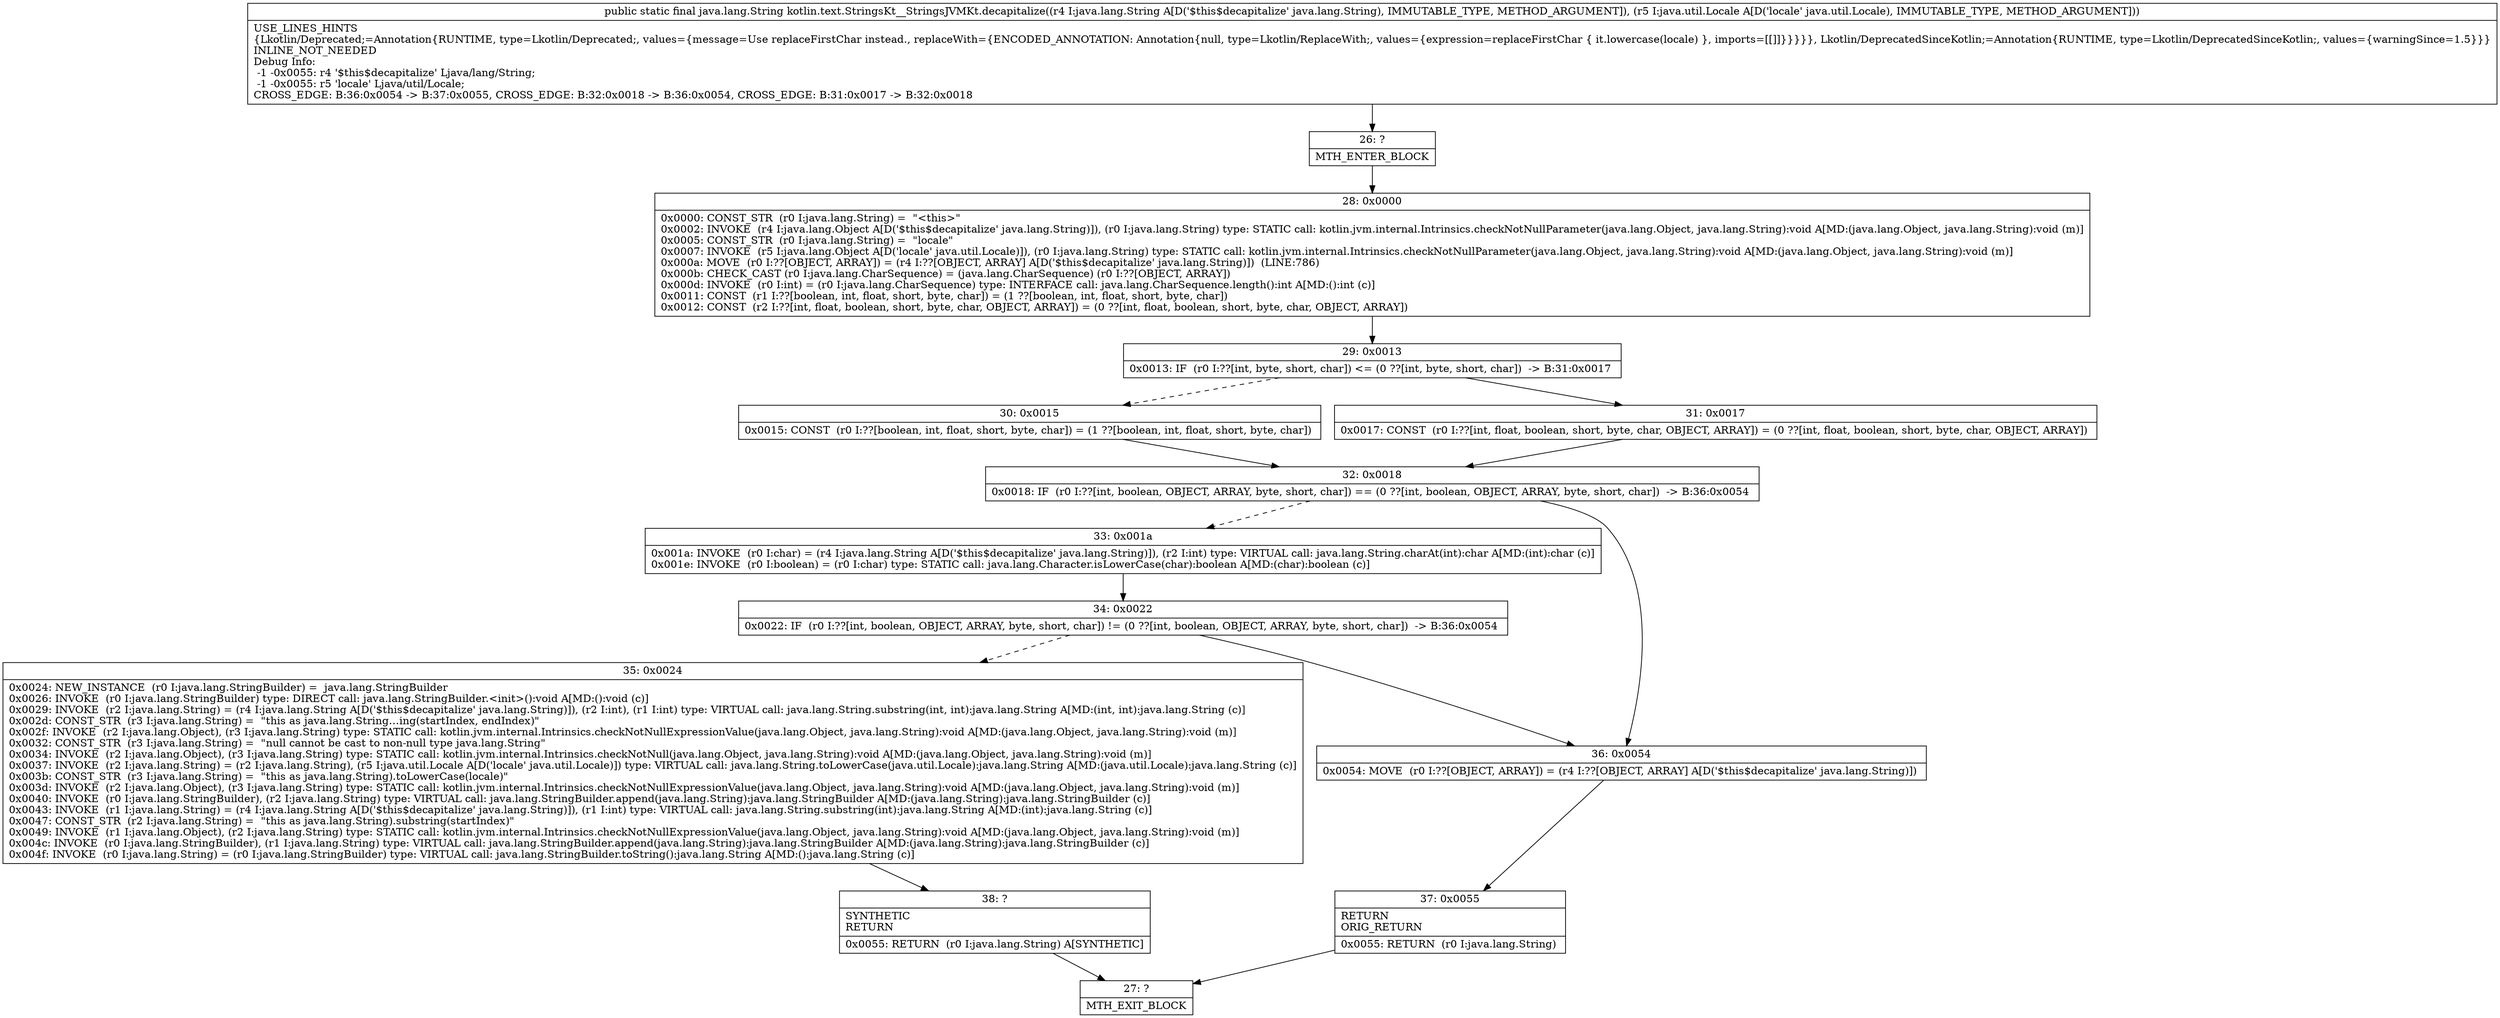 digraph "CFG forkotlin.text.StringsKt__StringsJVMKt.decapitalize(Ljava\/lang\/String;Ljava\/util\/Locale;)Ljava\/lang\/String;" {
Node_26 [shape=record,label="{26\:\ ?|MTH_ENTER_BLOCK\l}"];
Node_28 [shape=record,label="{28\:\ 0x0000|0x0000: CONST_STR  (r0 I:java.lang.String) =  \"\<this\>\" \l0x0002: INVOKE  (r4 I:java.lang.Object A[D('$this$decapitalize' java.lang.String)]), (r0 I:java.lang.String) type: STATIC call: kotlin.jvm.internal.Intrinsics.checkNotNullParameter(java.lang.Object, java.lang.String):void A[MD:(java.lang.Object, java.lang.String):void (m)]\l0x0005: CONST_STR  (r0 I:java.lang.String) =  \"locale\" \l0x0007: INVOKE  (r5 I:java.lang.Object A[D('locale' java.util.Locale)]), (r0 I:java.lang.String) type: STATIC call: kotlin.jvm.internal.Intrinsics.checkNotNullParameter(java.lang.Object, java.lang.String):void A[MD:(java.lang.Object, java.lang.String):void (m)]\l0x000a: MOVE  (r0 I:??[OBJECT, ARRAY]) = (r4 I:??[OBJECT, ARRAY] A[D('$this$decapitalize' java.lang.String)])  (LINE:786)\l0x000b: CHECK_CAST (r0 I:java.lang.CharSequence) = (java.lang.CharSequence) (r0 I:??[OBJECT, ARRAY]) \l0x000d: INVOKE  (r0 I:int) = (r0 I:java.lang.CharSequence) type: INTERFACE call: java.lang.CharSequence.length():int A[MD:():int (c)]\l0x0011: CONST  (r1 I:??[boolean, int, float, short, byte, char]) = (1 ??[boolean, int, float, short, byte, char]) \l0x0012: CONST  (r2 I:??[int, float, boolean, short, byte, char, OBJECT, ARRAY]) = (0 ??[int, float, boolean, short, byte, char, OBJECT, ARRAY]) \l}"];
Node_29 [shape=record,label="{29\:\ 0x0013|0x0013: IF  (r0 I:??[int, byte, short, char]) \<= (0 ??[int, byte, short, char])  \-\> B:31:0x0017 \l}"];
Node_30 [shape=record,label="{30\:\ 0x0015|0x0015: CONST  (r0 I:??[boolean, int, float, short, byte, char]) = (1 ??[boolean, int, float, short, byte, char]) \l}"];
Node_32 [shape=record,label="{32\:\ 0x0018|0x0018: IF  (r0 I:??[int, boolean, OBJECT, ARRAY, byte, short, char]) == (0 ??[int, boolean, OBJECT, ARRAY, byte, short, char])  \-\> B:36:0x0054 \l}"];
Node_33 [shape=record,label="{33\:\ 0x001a|0x001a: INVOKE  (r0 I:char) = (r4 I:java.lang.String A[D('$this$decapitalize' java.lang.String)]), (r2 I:int) type: VIRTUAL call: java.lang.String.charAt(int):char A[MD:(int):char (c)]\l0x001e: INVOKE  (r0 I:boolean) = (r0 I:char) type: STATIC call: java.lang.Character.isLowerCase(char):boolean A[MD:(char):boolean (c)]\l}"];
Node_34 [shape=record,label="{34\:\ 0x0022|0x0022: IF  (r0 I:??[int, boolean, OBJECT, ARRAY, byte, short, char]) != (0 ??[int, boolean, OBJECT, ARRAY, byte, short, char])  \-\> B:36:0x0054 \l}"];
Node_35 [shape=record,label="{35\:\ 0x0024|0x0024: NEW_INSTANCE  (r0 I:java.lang.StringBuilder) =  java.lang.StringBuilder \l0x0026: INVOKE  (r0 I:java.lang.StringBuilder) type: DIRECT call: java.lang.StringBuilder.\<init\>():void A[MD:():void (c)]\l0x0029: INVOKE  (r2 I:java.lang.String) = (r4 I:java.lang.String A[D('$this$decapitalize' java.lang.String)]), (r2 I:int), (r1 I:int) type: VIRTUAL call: java.lang.String.substring(int, int):java.lang.String A[MD:(int, int):java.lang.String (c)]\l0x002d: CONST_STR  (r3 I:java.lang.String) =  \"this as java.lang.String…ing(startIndex, endIndex)\" \l0x002f: INVOKE  (r2 I:java.lang.Object), (r3 I:java.lang.String) type: STATIC call: kotlin.jvm.internal.Intrinsics.checkNotNullExpressionValue(java.lang.Object, java.lang.String):void A[MD:(java.lang.Object, java.lang.String):void (m)]\l0x0032: CONST_STR  (r3 I:java.lang.String) =  \"null cannot be cast to non\-null type java.lang.String\" \l0x0034: INVOKE  (r2 I:java.lang.Object), (r3 I:java.lang.String) type: STATIC call: kotlin.jvm.internal.Intrinsics.checkNotNull(java.lang.Object, java.lang.String):void A[MD:(java.lang.Object, java.lang.String):void (m)]\l0x0037: INVOKE  (r2 I:java.lang.String) = (r2 I:java.lang.String), (r5 I:java.util.Locale A[D('locale' java.util.Locale)]) type: VIRTUAL call: java.lang.String.toLowerCase(java.util.Locale):java.lang.String A[MD:(java.util.Locale):java.lang.String (c)]\l0x003b: CONST_STR  (r3 I:java.lang.String) =  \"this as java.lang.String).toLowerCase(locale)\" \l0x003d: INVOKE  (r2 I:java.lang.Object), (r3 I:java.lang.String) type: STATIC call: kotlin.jvm.internal.Intrinsics.checkNotNullExpressionValue(java.lang.Object, java.lang.String):void A[MD:(java.lang.Object, java.lang.String):void (m)]\l0x0040: INVOKE  (r0 I:java.lang.StringBuilder), (r2 I:java.lang.String) type: VIRTUAL call: java.lang.StringBuilder.append(java.lang.String):java.lang.StringBuilder A[MD:(java.lang.String):java.lang.StringBuilder (c)]\l0x0043: INVOKE  (r1 I:java.lang.String) = (r4 I:java.lang.String A[D('$this$decapitalize' java.lang.String)]), (r1 I:int) type: VIRTUAL call: java.lang.String.substring(int):java.lang.String A[MD:(int):java.lang.String (c)]\l0x0047: CONST_STR  (r2 I:java.lang.String) =  \"this as java.lang.String).substring(startIndex)\" \l0x0049: INVOKE  (r1 I:java.lang.Object), (r2 I:java.lang.String) type: STATIC call: kotlin.jvm.internal.Intrinsics.checkNotNullExpressionValue(java.lang.Object, java.lang.String):void A[MD:(java.lang.Object, java.lang.String):void (m)]\l0x004c: INVOKE  (r0 I:java.lang.StringBuilder), (r1 I:java.lang.String) type: VIRTUAL call: java.lang.StringBuilder.append(java.lang.String):java.lang.StringBuilder A[MD:(java.lang.String):java.lang.StringBuilder (c)]\l0x004f: INVOKE  (r0 I:java.lang.String) = (r0 I:java.lang.StringBuilder) type: VIRTUAL call: java.lang.StringBuilder.toString():java.lang.String A[MD:():java.lang.String (c)]\l}"];
Node_38 [shape=record,label="{38\:\ ?|SYNTHETIC\lRETURN\l|0x0055: RETURN  (r0 I:java.lang.String) A[SYNTHETIC]\l}"];
Node_27 [shape=record,label="{27\:\ ?|MTH_EXIT_BLOCK\l}"];
Node_36 [shape=record,label="{36\:\ 0x0054|0x0054: MOVE  (r0 I:??[OBJECT, ARRAY]) = (r4 I:??[OBJECT, ARRAY] A[D('$this$decapitalize' java.lang.String)]) \l}"];
Node_37 [shape=record,label="{37\:\ 0x0055|RETURN\lORIG_RETURN\l|0x0055: RETURN  (r0 I:java.lang.String) \l}"];
Node_31 [shape=record,label="{31\:\ 0x0017|0x0017: CONST  (r0 I:??[int, float, boolean, short, byte, char, OBJECT, ARRAY]) = (0 ??[int, float, boolean, short, byte, char, OBJECT, ARRAY]) \l}"];
MethodNode[shape=record,label="{public static final java.lang.String kotlin.text.StringsKt__StringsJVMKt.decapitalize((r4 I:java.lang.String A[D('$this$decapitalize' java.lang.String), IMMUTABLE_TYPE, METHOD_ARGUMENT]), (r5 I:java.util.Locale A[D('locale' java.util.Locale), IMMUTABLE_TYPE, METHOD_ARGUMENT]))  | USE_LINES_HINTS\l\{Lkotlin\/Deprecated;=Annotation\{RUNTIME, type=Lkotlin\/Deprecated;, values=\{message=Use replaceFirstChar instead., replaceWith=\{ENCODED_ANNOTATION: Annotation\{null, type=Lkotlin\/ReplaceWith;, values=\{expression=replaceFirstChar \{ it.lowercase(locale) \}, imports=[[]]\}\}\}\}\}, Lkotlin\/DeprecatedSinceKotlin;=Annotation\{RUNTIME, type=Lkotlin\/DeprecatedSinceKotlin;, values=\{warningSince=1.5\}\}\}\lINLINE_NOT_NEEDED\lDebug Info:\l  \-1 \-0x0055: r4 '$this$decapitalize' Ljava\/lang\/String;\l  \-1 \-0x0055: r5 'locale' Ljava\/util\/Locale;\lCROSS_EDGE: B:36:0x0054 \-\> B:37:0x0055, CROSS_EDGE: B:32:0x0018 \-\> B:36:0x0054, CROSS_EDGE: B:31:0x0017 \-\> B:32:0x0018\l}"];
MethodNode -> Node_26;Node_26 -> Node_28;
Node_28 -> Node_29;
Node_29 -> Node_30[style=dashed];
Node_29 -> Node_31;
Node_30 -> Node_32;
Node_32 -> Node_33[style=dashed];
Node_32 -> Node_36;
Node_33 -> Node_34;
Node_34 -> Node_35[style=dashed];
Node_34 -> Node_36;
Node_35 -> Node_38;
Node_38 -> Node_27;
Node_36 -> Node_37;
Node_37 -> Node_27;
Node_31 -> Node_32;
}

